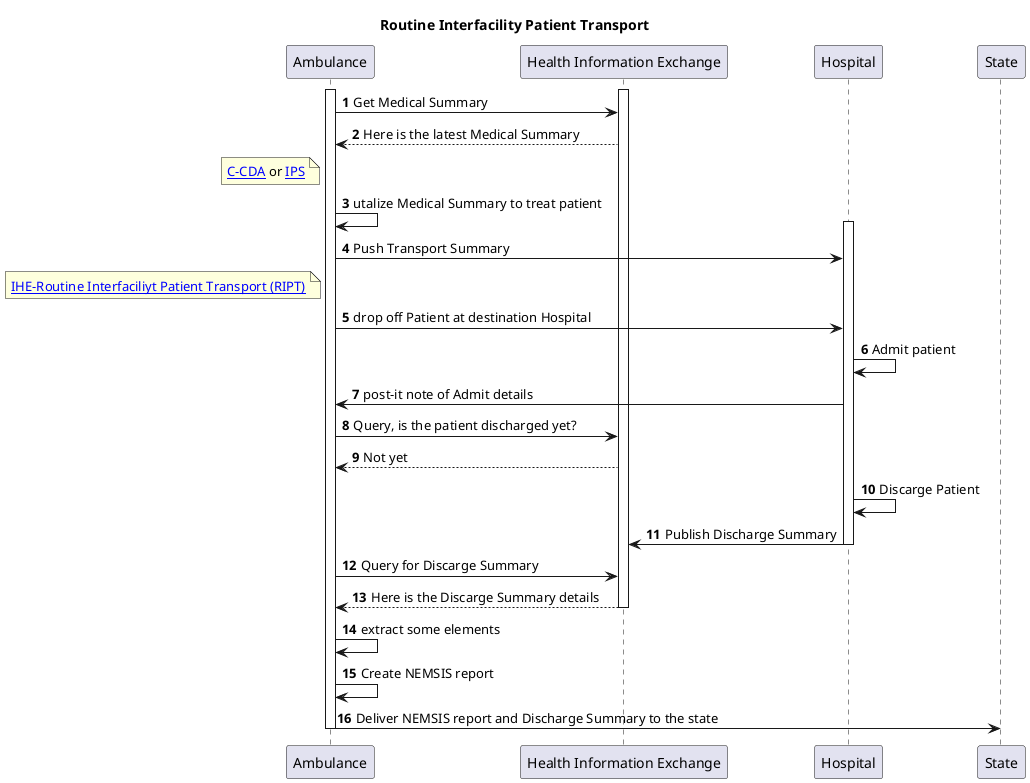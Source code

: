 @startuml
title Routine Interfacility Patient Transport
participant "Ambulance" as Ambulance
participant "Health Information Exchange" as HIE [[https://profiles.ihe.net/ITI/HIE-Whitepaper/index.html HIE-Whitepaper]]
autonumber
activate Ambulance
activate HIE
Ambulance -> HIE: Get Medical Summary
Ambulance <-- HIE: Here is the latest Medical Summary
Note left of Ambulance: [[https://www.hl7.org/ccdasearch/ C-CDA]] or [[https://hl7.org/fhir/uv/ips/ IPS]]

Ambulance -> Ambulance: utalize Medical Summary to treat patient

activate Hospital
Ambulance -> Hospital: Push Transport Summary 
Note left of Ambulance: [[https://www.ihe.net/uploadedFiles/Documents/PCC/IHE_PCC_Suppl_RIPT.pdf IHE-Routine Interfaciliyt Patient Transport (RIPT)]]

Ambulance -> Hospital: drop off Patient at destination Hospital

Hospital-> Hospital: Admit patient

Hospital -> Ambulance: post-it note of Admit details

Ambulance -> HIE: Query, is the patient discharged yet? 
Ambulance <-- HIE: Not yet

Hospital -> Hospital: Discarge Patient
Hospital -> HIE: Publish Discharge Summary
deactivate Hospital

Ambulance -> HIE: Query for Discarge Summary
Ambulance <-- HIE: Here is the Discarge Summary details
deactivate HIE

Ambulance -> Ambulance: extract some elements
Ambulance -> Ambulance: Create NEMSIS report
Ambulance -> State: Deliver NEMSIS report and Discharge Summary to the state

deactivate Ambulance

@enduml
